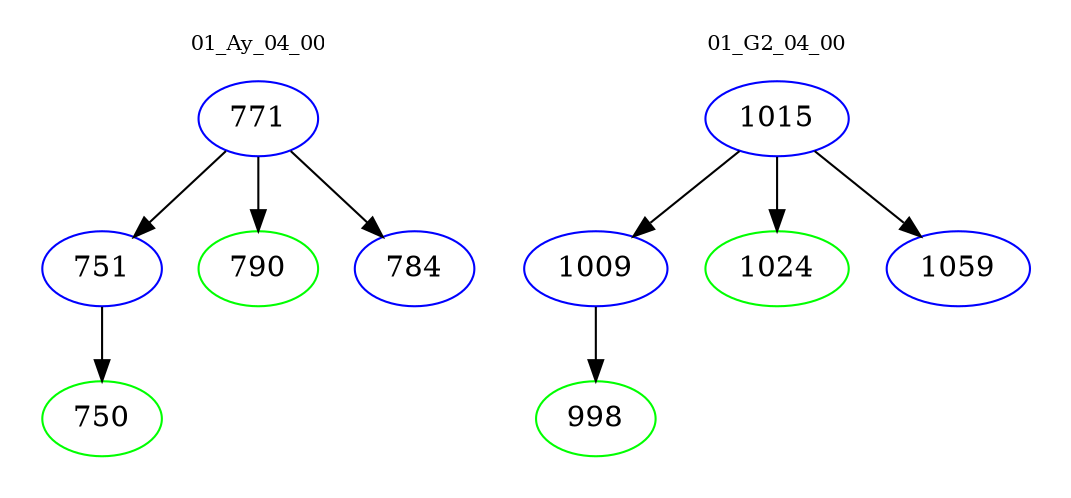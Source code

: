 digraph{
subgraph cluster_0 {
color = white
label = "01_Ay_04_00";
fontsize=10;
T0_771 [label="771", color="blue"]
T0_771 -> T0_751 [color="black"]
T0_751 [label="751", color="blue"]
T0_751 -> T0_750 [color="black"]
T0_750 [label="750", color="green"]
T0_771 -> T0_790 [color="black"]
T0_790 [label="790", color="green"]
T0_771 -> T0_784 [color="black"]
T0_784 [label="784", color="blue"]
}
subgraph cluster_1 {
color = white
label = "01_G2_04_00";
fontsize=10;
T1_1015 [label="1015", color="blue"]
T1_1015 -> T1_1009 [color="black"]
T1_1009 [label="1009", color="blue"]
T1_1009 -> T1_998 [color="black"]
T1_998 [label="998", color="green"]
T1_1015 -> T1_1024 [color="black"]
T1_1024 [label="1024", color="green"]
T1_1015 -> T1_1059 [color="black"]
T1_1059 [label="1059", color="blue"]
}
}
